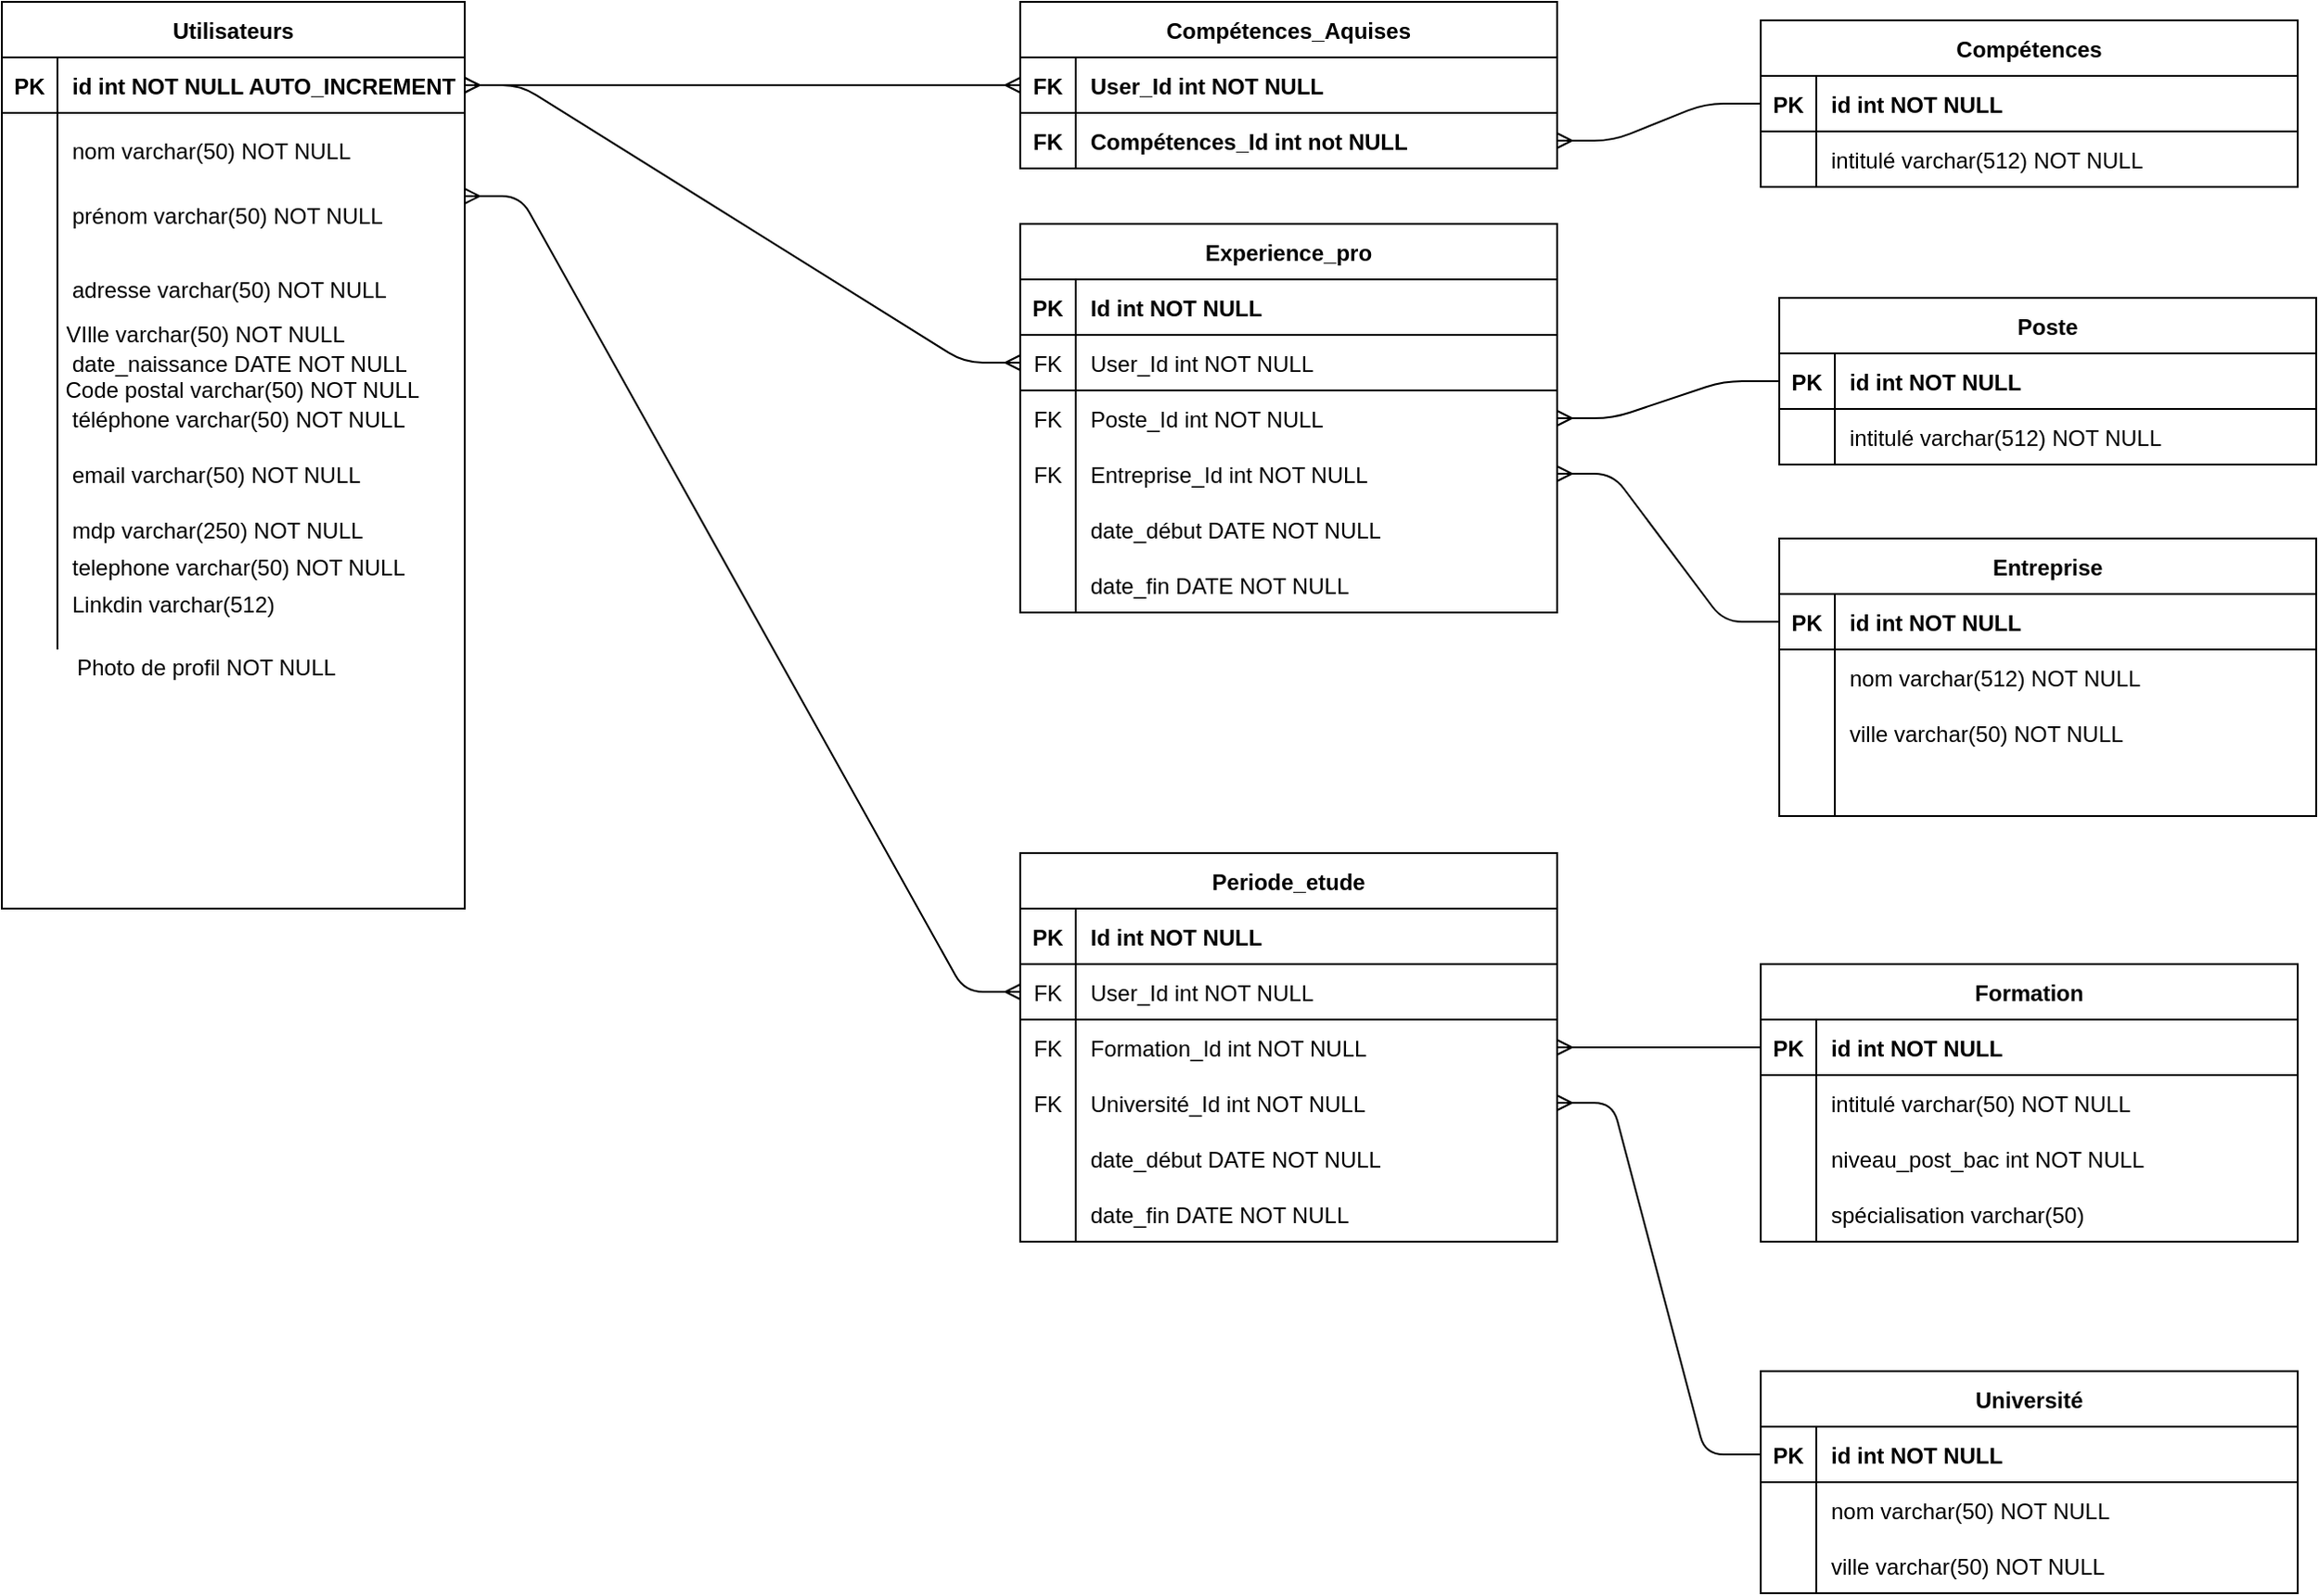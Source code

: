 <mxfile version="13.9.2" type="device" pages="2"><diagram id="R2lEEEUBdFMjLlhIrx00" name="Page-1"><mxGraphModel dx="1600" dy="944" grid="1" gridSize="10" guides="1" tooltips="1" connect="1" arrows="1" fold="1" page="1" pageScale="1" pageWidth="3300" pageHeight="4681" math="0" shadow="0" extFonts="Permanent Marker^https://fonts.googleapis.com/css?family=Permanent+Marker"><root><mxCell id="0"/><mxCell id="1" parent="0"/><mxCell id="P-zuYcGs6VZ-NTrcprCC-174" value="" style="edgeStyle=entityRelationEdgeStyle;fontSize=12;html=1;endArrow=ERmany;startArrow=ERmany;exitX=1;exitY=0.5;exitDx=0;exitDy=0;entryX=0;entryY=0.5;entryDx=0;entryDy=0;" parent="1" source="C-vyLk0tnHw3VtMMgP7b-24" target="P-zuYcGs6VZ-NTrcprCC-159" edge="1"><mxGeometry width="100" height="100" relative="1" as="geometry"><mxPoint x="590" y="320" as="sourcePoint"/><mxPoint x="690" y="220" as="targetPoint"/></mxGeometry></mxCell><mxCell id="P-zuYcGs6VZ-NTrcprCC-177" value="" style="edgeStyle=entityRelationEdgeStyle;fontSize=12;html=1;endArrow=ERmany;startArrow=ERmany;exitX=1;exitY=0.5;exitDx=0;exitDy=0;entryX=0;entryY=0.5;entryDx=0;entryDy=0;" parent="1" target="P-zuYcGs6VZ-NTrcprCC-142" edge="1"><mxGeometry width="100" height="100" relative="1" as="geometry"><mxPoint x="320" y="105" as="sourcePoint"/><mxPoint x="1010" y="95" as="targetPoint"/></mxGeometry></mxCell><mxCell id="P-zuYcGs6VZ-NTrcprCC-187" value="" style="edgeStyle=entityRelationEdgeStyle;fontSize=12;html=1;endArrow=ERmany;startArrow=ERmany;exitX=1;exitY=0.5;exitDx=0;exitDy=0;entryX=0;entryY=0.5;entryDx=0;entryDy=0;" parent="1" source="C-vyLk0tnHw3VtMMgP7b-24" target="P-zuYcGs6VZ-NTrcprCC-181" edge="1"><mxGeometry width="100" height="100" relative="1" as="geometry"><mxPoint x="920" y="330" as="sourcePoint"/><mxPoint x="1110" y="680" as="targetPoint"/></mxGeometry></mxCell><mxCell id="C-vyLk0tnHw3VtMMgP7b-23" value="Utilisateurs" style="shape=table;startSize=30;container=1;collapsible=1;childLayout=tableLayout;fixedRows=1;rowLines=0;fontStyle=1;align=center;resizeLast=1;strokeWidth=1;" parent="1" vertex="1"><mxGeometry x="70" width="250" height="490" as="geometry"/></mxCell><mxCell id="C-vyLk0tnHw3VtMMgP7b-24" value="" style="shape=partialRectangle;collapsible=0;dropTarget=0;pointerEvents=0;fillColor=none;points=[[0,0.5],[1,0.5]];portConstraint=eastwest;top=0;left=0;right=0;bottom=1;" parent="C-vyLk0tnHw3VtMMgP7b-23" vertex="1"><mxGeometry y="30" width="250" height="30" as="geometry"/></mxCell><mxCell id="C-vyLk0tnHw3VtMMgP7b-25" value="PK" style="shape=partialRectangle;overflow=hidden;connectable=0;fillColor=none;top=0;left=0;bottom=0;right=0;fontStyle=1;" parent="C-vyLk0tnHw3VtMMgP7b-24" vertex="1"><mxGeometry width="30" height="30" as="geometry"/></mxCell><mxCell id="C-vyLk0tnHw3VtMMgP7b-26" value="id int NOT NULL AUTO_INCREMENT" style="shape=partialRectangle;overflow=hidden;connectable=0;fillColor=none;top=0;left=0;bottom=0;right=0;align=left;spacingLeft=6;fontStyle=1;" parent="C-vyLk0tnHw3VtMMgP7b-24" vertex="1"><mxGeometry x="30" width="220" height="30" as="geometry"/></mxCell><mxCell id="C-vyLk0tnHw3VtMMgP7b-27" value="" style="shape=partialRectangle;collapsible=0;dropTarget=0;pointerEvents=0;fillColor=none;points=[[0,0.5],[1,0.5]];portConstraint=eastwest;top=0;left=0;right=0;bottom=0;" parent="C-vyLk0tnHw3VtMMgP7b-23" vertex="1"><mxGeometry y="60" width="250" height="40" as="geometry"/></mxCell><mxCell id="C-vyLk0tnHw3VtMMgP7b-28" value="" style="shape=partialRectangle;overflow=hidden;connectable=0;fillColor=none;top=0;left=0;bottom=0;right=0;" parent="C-vyLk0tnHw3VtMMgP7b-27" vertex="1"><mxGeometry width="30" height="40" as="geometry"/></mxCell><mxCell id="C-vyLk0tnHw3VtMMgP7b-29" value="nom varchar(50) NOT NULL" style="shape=partialRectangle;overflow=hidden;connectable=0;fillColor=none;top=0;left=0;bottom=0;right=0;align=left;spacingLeft=6;" parent="C-vyLk0tnHw3VtMMgP7b-27" vertex="1"><mxGeometry x="30" width="220" height="40" as="geometry"/></mxCell><mxCell id="P-zuYcGs6VZ-NTrcprCC-22" value="" style="shape=partialRectangle;collapsible=0;dropTarget=0;pointerEvents=0;fillColor=none;points=[[0,0.5],[1,0.5]];portConstraint=eastwest;top=0;left=0;right=0;bottom=0;" parent="C-vyLk0tnHw3VtMMgP7b-23" vertex="1"><mxGeometry y="100" width="250" height="30" as="geometry"/></mxCell><mxCell id="P-zuYcGs6VZ-NTrcprCC-23" value="" style="shape=partialRectangle;overflow=hidden;connectable=0;fillColor=none;top=0;left=0;bottom=0;right=0;" parent="P-zuYcGs6VZ-NTrcprCC-22" vertex="1"><mxGeometry width="30" height="30" as="geometry"/></mxCell><mxCell id="P-zuYcGs6VZ-NTrcprCC-24" value="prénom varchar(50) NOT NULL" style="shape=partialRectangle;overflow=hidden;connectable=0;fillColor=none;top=0;left=0;bottom=0;right=0;align=left;spacingLeft=6;" parent="P-zuYcGs6VZ-NTrcprCC-22" vertex="1"><mxGeometry x="30" width="220" height="30" as="geometry"/></mxCell><mxCell id="P-zuYcGs6VZ-NTrcprCC-35" value="" style="shape=partialRectangle;collapsible=0;dropTarget=0;pointerEvents=0;fillColor=none;points=[[0,0.5],[1,0.5]];portConstraint=eastwest;top=0;left=0;right=0;bottom=0;" parent="C-vyLk0tnHw3VtMMgP7b-23" vertex="1"><mxGeometry y="130" width="250" height="50" as="geometry"/></mxCell><mxCell id="P-zuYcGs6VZ-NTrcprCC-36" value="" style="shape=partialRectangle;overflow=hidden;connectable=0;fillColor=none;top=0;left=0;bottom=0;right=0;" parent="P-zuYcGs6VZ-NTrcprCC-35" vertex="1"><mxGeometry width="30" height="50" as="geometry"/></mxCell><mxCell id="P-zuYcGs6VZ-NTrcprCC-37" value="adresse varchar(50) NOT NULL" style="shape=partialRectangle;overflow=hidden;connectable=0;fillColor=none;top=0;left=0;bottom=0;right=0;align=left;spacingLeft=6;" parent="P-zuYcGs6VZ-NTrcprCC-35" vertex="1"><mxGeometry x="30" width="220" height="50" as="geometry"/></mxCell><mxCell id="P-zuYcGs6VZ-NTrcprCC-38" value="" style="shape=partialRectangle;collapsible=0;dropTarget=0;pointerEvents=0;fillColor=none;points=[[0,0.5],[1,0.5]];portConstraint=eastwest;top=0;left=0;right=0;bottom=0;" parent="C-vyLk0tnHw3VtMMgP7b-23" vertex="1"><mxGeometry y="180" width="250" height="30" as="geometry"/></mxCell><mxCell id="P-zuYcGs6VZ-NTrcprCC-39" value="" style="shape=partialRectangle;overflow=hidden;connectable=0;fillColor=none;top=0;left=0;bottom=0;right=0;" parent="P-zuYcGs6VZ-NTrcprCC-38" vertex="1"><mxGeometry width="30" height="30" as="geometry"/></mxCell><mxCell id="P-zuYcGs6VZ-NTrcprCC-40" value="date_naissance DATE  NOT NULL" style="shape=partialRectangle;overflow=hidden;connectable=0;fillColor=none;top=0;left=0;bottom=0;right=0;align=left;spacingLeft=6;" parent="P-zuYcGs6VZ-NTrcprCC-38" vertex="1"><mxGeometry x="30" width="220" height="30" as="geometry"/></mxCell><mxCell id="P-zuYcGs6VZ-NTrcprCC-44" value="" style="shape=partialRectangle;collapsible=0;dropTarget=0;pointerEvents=0;fillColor=none;points=[[0,0.5],[1,0.5]];portConstraint=eastwest;top=0;left=0;right=0;bottom=0;" parent="C-vyLk0tnHw3VtMMgP7b-23" vertex="1"><mxGeometry y="210" width="250" height="30" as="geometry"/></mxCell><mxCell id="P-zuYcGs6VZ-NTrcprCC-45" value="" style="shape=partialRectangle;overflow=hidden;connectable=0;fillColor=none;top=0;left=0;bottom=0;right=0;" parent="P-zuYcGs6VZ-NTrcprCC-44" vertex="1"><mxGeometry width="30" height="30" as="geometry"/></mxCell><mxCell id="P-zuYcGs6VZ-NTrcprCC-46" value="téléphone varchar(50) NOT NULL" style="shape=partialRectangle;overflow=hidden;connectable=0;fillColor=none;top=0;left=0;bottom=0;right=0;align=left;spacingLeft=6;" parent="P-zuYcGs6VZ-NTrcprCC-44" vertex="1"><mxGeometry x="30" width="220" height="30" as="geometry"/></mxCell><mxCell id="P-zuYcGs6VZ-NTrcprCC-41" value="" style="shape=partialRectangle;collapsible=0;dropTarget=0;pointerEvents=0;fillColor=none;points=[[0,0.5],[1,0.5]];portConstraint=eastwest;top=0;left=0;right=0;bottom=0;" parent="C-vyLk0tnHw3VtMMgP7b-23" vertex="1"><mxGeometry y="240" width="250" height="30" as="geometry"/></mxCell><mxCell id="P-zuYcGs6VZ-NTrcprCC-42" value="" style="shape=partialRectangle;overflow=hidden;connectable=0;fillColor=none;top=0;left=0;bottom=0;right=0;" parent="P-zuYcGs6VZ-NTrcprCC-41" vertex="1"><mxGeometry width="30" height="30" as="geometry"/></mxCell><mxCell id="P-zuYcGs6VZ-NTrcprCC-43" value="email varchar(50) NOT NULL" style="shape=partialRectangle;overflow=hidden;connectable=0;fillColor=none;top=0;left=0;bottom=0;right=0;align=left;spacingLeft=6;" parent="P-zuYcGs6VZ-NTrcprCC-41" vertex="1"><mxGeometry x="30" width="220" height="30" as="geometry"/></mxCell><mxCell id="Q64wtF49Gq0TR_W0NJkc-1" value="" style="shape=partialRectangle;collapsible=0;dropTarget=0;pointerEvents=0;fillColor=none;points=[[0,0.5],[1,0.5]];portConstraint=eastwest;top=0;left=0;right=0;bottom=0;" parent="C-vyLk0tnHw3VtMMgP7b-23" vertex="1"><mxGeometry y="270" width="250" height="30" as="geometry"/></mxCell><mxCell id="Q64wtF49Gq0TR_W0NJkc-2" value="" style="shape=partialRectangle;overflow=hidden;connectable=0;fillColor=none;top=0;left=0;bottom=0;right=0;" parent="Q64wtF49Gq0TR_W0NJkc-1" vertex="1"><mxGeometry width="30" height="30" as="geometry"/></mxCell><mxCell id="Q64wtF49Gq0TR_W0NJkc-3" value="mdp varchar(250) NOT NULL" style="shape=partialRectangle;overflow=hidden;connectable=0;fillColor=none;top=0;left=0;bottom=0;right=0;align=left;spacingLeft=6;" parent="Q64wtF49Gq0TR_W0NJkc-1" vertex="1"><mxGeometry x="30" width="220" height="30" as="geometry"/></mxCell><mxCell id="P-zuYcGs6VZ-NTrcprCC-69" value="" style="shape=partialRectangle;collapsible=0;dropTarget=0;pointerEvents=0;fillColor=none;points=[[0,0.5],[1,0.5]];portConstraint=eastwest;top=0;left=0;right=0;bottom=0;" parent="C-vyLk0tnHw3VtMMgP7b-23" vertex="1"><mxGeometry y="300" width="250" height="50" as="geometry"/></mxCell><mxCell id="P-zuYcGs6VZ-NTrcprCC-70" value="" style="shape=partialRectangle;overflow=hidden;connectable=0;fillColor=none;top=0;left=0;bottom=0;right=0;" parent="P-zuYcGs6VZ-NTrcprCC-69" vertex="1"><mxGeometry width="30" height="50" as="geometry"/></mxCell><mxCell id="P-zuYcGs6VZ-NTrcprCC-71" value="Linkdin varchar(512) " style="shape=partialRectangle;overflow=hidden;connectable=0;fillColor=none;top=0;left=0;bottom=0;right=0;align=left;spacingLeft=6;" parent="P-zuYcGs6VZ-NTrcprCC-69" vertex="1"><mxGeometry x="30" width="220" height="50" as="geometry"/></mxCell><mxCell id="P-zuYcGs6VZ-NTrcprCC-109" value="Université" style="shape=table;startSize=30;container=1;collapsible=1;childLayout=tableLayout;fixedRows=1;rowLines=0;fontStyle=1;align=center;resizeLast=1;strokeWidth=1;" parent="1" vertex="1"><mxGeometry x="1020" y="740" width="290" height="120" as="geometry"/></mxCell><mxCell id="P-zuYcGs6VZ-NTrcprCC-110" value="" style="shape=partialRectangle;collapsible=0;dropTarget=0;pointerEvents=0;fillColor=none;top=0;left=0;bottom=1;right=0;points=[[0,0.5],[1,0.5]];portConstraint=eastwest;" parent="P-zuYcGs6VZ-NTrcprCC-109" vertex="1"><mxGeometry y="30" width="290" height="30" as="geometry"/></mxCell><mxCell id="P-zuYcGs6VZ-NTrcprCC-111" value="PK" style="shape=partialRectangle;connectable=0;fillColor=none;top=0;left=0;bottom=0;right=0;fontStyle=1;overflow=hidden;" parent="P-zuYcGs6VZ-NTrcprCC-110" vertex="1"><mxGeometry width="30" height="30" as="geometry"/></mxCell><mxCell id="P-zuYcGs6VZ-NTrcprCC-112" value="id int NOT NULL " style="shape=partialRectangle;connectable=0;fillColor=none;top=0;left=0;bottom=0;right=0;align=left;spacingLeft=6;fontStyle=1;overflow=hidden;" parent="P-zuYcGs6VZ-NTrcprCC-110" vertex="1"><mxGeometry x="30" width="260" height="30" as="geometry"/></mxCell><mxCell id="P-zuYcGs6VZ-NTrcprCC-113" value="" style="shape=partialRectangle;collapsible=0;dropTarget=0;pointerEvents=0;fillColor=none;top=0;left=0;bottom=0;right=0;points=[[0,0.5],[1,0.5]];portConstraint=eastwest;" parent="P-zuYcGs6VZ-NTrcprCC-109" vertex="1"><mxGeometry y="60" width="290" height="30" as="geometry"/></mxCell><mxCell id="P-zuYcGs6VZ-NTrcprCC-114" value="" style="shape=partialRectangle;connectable=0;fillColor=none;top=0;left=0;bottom=0;right=0;editable=1;overflow=hidden;" parent="P-zuYcGs6VZ-NTrcprCC-113" vertex="1"><mxGeometry width="30" height="30" as="geometry"/></mxCell><mxCell id="P-zuYcGs6VZ-NTrcprCC-115" value="nom varchar(50) NOT NULL" style="shape=partialRectangle;connectable=0;fillColor=none;top=0;left=0;bottom=0;right=0;align=left;spacingLeft=6;overflow=hidden;" parent="P-zuYcGs6VZ-NTrcprCC-113" vertex="1"><mxGeometry x="30" width="260" height="30" as="geometry"/></mxCell><mxCell id="P-zuYcGs6VZ-NTrcprCC-116" value="" style="shape=partialRectangle;collapsible=0;dropTarget=0;pointerEvents=0;fillColor=none;top=0;left=0;bottom=0;right=0;points=[[0,0.5],[1,0.5]];portConstraint=eastwest;" parent="P-zuYcGs6VZ-NTrcprCC-109" vertex="1"><mxGeometry y="90" width="290" height="30" as="geometry"/></mxCell><mxCell id="P-zuYcGs6VZ-NTrcprCC-117" value="" style="shape=partialRectangle;connectable=0;fillColor=none;top=0;left=0;bottom=0;right=0;editable=1;overflow=hidden;" parent="P-zuYcGs6VZ-NTrcprCC-116" vertex="1"><mxGeometry width="30" height="30" as="geometry"/></mxCell><mxCell id="P-zuYcGs6VZ-NTrcprCC-118" value="ville varchar(50) NOT NULL" style="shape=partialRectangle;connectable=0;fillColor=none;top=0;left=0;bottom=0;right=0;align=left;spacingLeft=6;overflow=hidden;" parent="P-zuYcGs6VZ-NTrcprCC-116" vertex="1"><mxGeometry x="30" width="260" height="30" as="geometry"/></mxCell><mxCell id="P-zuYcGs6VZ-NTrcprCC-85" value="Formation" style="shape=table;startSize=30;container=1;collapsible=1;childLayout=tableLayout;fixedRows=1;rowLines=0;fontStyle=1;align=center;resizeLast=1;strokeWidth=1;" parent="1" vertex="1"><mxGeometry x="1020" y="520" width="290" height="150" as="geometry"/></mxCell><mxCell id="P-zuYcGs6VZ-NTrcprCC-86" value="" style="shape=partialRectangle;collapsible=0;dropTarget=0;pointerEvents=0;fillColor=none;top=0;left=0;bottom=1;right=0;points=[[0,0.5],[1,0.5]];portConstraint=eastwest;" parent="P-zuYcGs6VZ-NTrcprCC-85" vertex="1"><mxGeometry y="30" width="290" height="30" as="geometry"/></mxCell><mxCell id="P-zuYcGs6VZ-NTrcprCC-87" value="PK" style="shape=partialRectangle;connectable=0;fillColor=none;top=0;left=0;bottom=0;right=0;fontStyle=1;overflow=hidden;" parent="P-zuYcGs6VZ-NTrcprCC-86" vertex="1"><mxGeometry width="30" height="30" as="geometry"/></mxCell><mxCell id="P-zuYcGs6VZ-NTrcprCC-88" value="id int NOT NULL " style="shape=partialRectangle;connectable=0;fillColor=none;top=0;left=0;bottom=0;right=0;align=left;spacingLeft=6;fontStyle=1;overflow=hidden;" parent="P-zuYcGs6VZ-NTrcprCC-86" vertex="1"><mxGeometry x="30" width="260" height="30" as="geometry"/></mxCell><mxCell id="P-zuYcGs6VZ-NTrcprCC-89" value="" style="shape=partialRectangle;collapsible=0;dropTarget=0;pointerEvents=0;fillColor=none;top=0;left=0;bottom=0;right=0;points=[[0,0.5],[1,0.5]];portConstraint=eastwest;" parent="P-zuYcGs6VZ-NTrcprCC-85" vertex="1"><mxGeometry y="60" width="290" height="30" as="geometry"/></mxCell><mxCell id="P-zuYcGs6VZ-NTrcprCC-90" value="" style="shape=partialRectangle;connectable=0;fillColor=none;top=0;left=0;bottom=0;right=0;editable=1;overflow=hidden;" parent="P-zuYcGs6VZ-NTrcprCC-89" vertex="1"><mxGeometry width="30" height="30" as="geometry"/></mxCell><mxCell id="P-zuYcGs6VZ-NTrcprCC-91" value="intitulé varchar(50) NOT NULL" style="shape=partialRectangle;connectable=0;fillColor=none;top=0;left=0;bottom=0;right=0;align=left;spacingLeft=6;overflow=hidden;" parent="P-zuYcGs6VZ-NTrcprCC-89" vertex="1"><mxGeometry x="30" width="260" height="30" as="geometry"/></mxCell><mxCell id="P-zuYcGs6VZ-NTrcprCC-106" value="" style="shape=partialRectangle;collapsible=0;dropTarget=0;pointerEvents=0;fillColor=none;top=0;left=0;bottom=0;right=0;points=[[0,0.5],[1,0.5]];portConstraint=eastwest;" parent="P-zuYcGs6VZ-NTrcprCC-85" vertex="1"><mxGeometry y="90" width="290" height="30" as="geometry"/></mxCell><mxCell id="P-zuYcGs6VZ-NTrcprCC-107" value="" style="shape=partialRectangle;connectable=0;fillColor=none;top=0;left=0;bottom=0;right=0;editable=1;overflow=hidden;" parent="P-zuYcGs6VZ-NTrcprCC-106" vertex="1"><mxGeometry width="30" height="30" as="geometry"/></mxCell><mxCell id="P-zuYcGs6VZ-NTrcprCC-108" value="niveau_post_bac int NOT NULL" style="shape=partialRectangle;connectable=0;fillColor=none;top=0;left=0;bottom=0;right=0;align=left;spacingLeft=6;overflow=hidden;" parent="P-zuYcGs6VZ-NTrcprCC-106" vertex="1"><mxGeometry x="30" width="260" height="30" as="geometry"/></mxCell><mxCell id="P-zuYcGs6VZ-NTrcprCC-119" value="" style="shape=partialRectangle;collapsible=0;dropTarget=0;pointerEvents=0;fillColor=none;top=0;left=0;bottom=0;right=0;points=[[0,0.5],[1,0.5]];portConstraint=eastwest;" parent="P-zuYcGs6VZ-NTrcprCC-85" vertex="1"><mxGeometry y="120" width="290" height="30" as="geometry"/></mxCell><mxCell id="P-zuYcGs6VZ-NTrcprCC-120" value="" style="shape=partialRectangle;connectable=0;fillColor=none;top=0;left=0;bottom=0;right=0;editable=1;overflow=hidden;" parent="P-zuYcGs6VZ-NTrcprCC-119" vertex="1"><mxGeometry width="30" height="30" as="geometry"/></mxCell><mxCell id="P-zuYcGs6VZ-NTrcprCC-121" value="spécialisation varchar(50) " style="shape=partialRectangle;connectable=0;fillColor=none;top=0;left=0;bottom=0;right=0;align=left;spacingLeft=6;overflow=hidden;" parent="P-zuYcGs6VZ-NTrcprCC-119" vertex="1"><mxGeometry x="30" width="260" height="30" as="geometry"/></mxCell><mxCell id="P-zuYcGs6VZ-NTrcprCC-125" value="Entreprise" style="shape=table;startSize=30;container=1;collapsible=1;childLayout=tableLayout;fixedRows=1;rowLines=0;fontStyle=1;align=center;resizeLast=1;strokeWidth=1;" parent="1" vertex="1"><mxGeometry x="1030" y="290" width="290" height="150" as="geometry"/></mxCell><mxCell id="P-zuYcGs6VZ-NTrcprCC-126" value="" style="shape=partialRectangle;collapsible=0;dropTarget=0;pointerEvents=0;fillColor=none;top=0;left=0;bottom=1;right=0;points=[[0,0.5],[1,0.5]];portConstraint=eastwest;" parent="P-zuYcGs6VZ-NTrcprCC-125" vertex="1"><mxGeometry y="30" width="290" height="30" as="geometry"/></mxCell><mxCell id="P-zuYcGs6VZ-NTrcprCC-127" value="PK" style="shape=partialRectangle;connectable=0;fillColor=none;top=0;left=0;bottom=0;right=0;fontStyle=1;overflow=hidden;" parent="P-zuYcGs6VZ-NTrcprCC-126" vertex="1"><mxGeometry width="30" height="30" as="geometry"/></mxCell><mxCell id="P-zuYcGs6VZ-NTrcprCC-128" value="id int NOT NULL " style="shape=partialRectangle;connectable=0;fillColor=none;top=0;left=0;bottom=0;right=0;align=left;spacingLeft=6;fontStyle=1;overflow=hidden;" parent="P-zuYcGs6VZ-NTrcprCC-126" vertex="1"><mxGeometry x="30" width="260" height="30" as="geometry"/></mxCell><mxCell id="P-zuYcGs6VZ-NTrcprCC-129" value="" style="shape=partialRectangle;collapsible=0;dropTarget=0;pointerEvents=0;fillColor=none;top=0;left=0;bottom=0;right=0;points=[[0,0.5],[1,0.5]];portConstraint=eastwest;" parent="P-zuYcGs6VZ-NTrcprCC-125" vertex="1"><mxGeometry y="60" width="290" height="30" as="geometry"/></mxCell><mxCell id="P-zuYcGs6VZ-NTrcprCC-130" value="" style="shape=partialRectangle;connectable=0;fillColor=none;top=0;left=0;bottom=0;right=0;editable=1;overflow=hidden;" parent="P-zuYcGs6VZ-NTrcprCC-129" vertex="1"><mxGeometry width="30" height="30" as="geometry"/></mxCell><mxCell id="P-zuYcGs6VZ-NTrcprCC-131" value="nom varchar(512) NOT NULL" style="shape=partialRectangle;connectable=0;fillColor=none;top=0;left=0;bottom=0;right=0;align=left;spacingLeft=6;overflow=hidden;" parent="P-zuYcGs6VZ-NTrcprCC-129" vertex="1"><mxGeometry x="30" width="260" height="30" as="geometry"/></mxCell><mxCell id="P-zuYcGs6VZ-NTrcprCC-132" value="" style="shape=partialRectangle;collapsible=0;dropTarget=0;pointerEvents=0;fillColor=none;top=0;left=0;bottom=0;right=0;points=[[0,0.5],[1,0.5]];portConstraint=eastwest;" parent="P-zuYcGs6VZ-NTrcprCC-125" vertex="1"><mxGeometry y="90" width="290" height="30" as="geometry"/></mxCell><mxCell id="P-zuYcGs6VZ-NTrcprCC-133" value="" style="shape=partialRectangle;connectable=0;fillColor=none;top=0;left=0;bottom=0;right=0;editable=1;overflow=hidden;" parent="P-zuYcGs6VZ-NTrcprCC-132" vertex="1"><mxGeometry width="30" height="30" as="geometry"/></mxCell><mxCell id="P-zuYcGs6VZ-NTrcprCC-134" value="ville varchar(50) NOT NULL" style="shape=partialRectangle;connectable=0;fillColor=none;top=0;left=0;bottom=0;right=0;align=left;spacingLeft=6;overflow=hidden;" parent="P-zuYcGs6VZ-NTrcprCC-132" vertex="1"><mxGeometry x="30" width="260" height="30" as="geometry"/></mxCell><mxCell id="P-zuYcGs6VZ-NTrcprCC-135" value="" style="shape=partialRectangle;collapsible=0;dropTarget=0;pointerEvents=0;fillColor=none;top=0;left=0;bottom=0;right=0;points=[[0,0.5],[1,0.5]];portConstraint=eastwest;" parent="P-zuYcGs6VZ-NTrcprCC-125" vertex="1"><mxGeometry y="120" width="290" height="30" as="geometry"/></mxCell><mxCell id="P-zuYcGs6VZ-NTrcprCC-136" value="" style="shape=partialRectangle;connectable=0;fillColor=none;top=0;left=0;bottom=0;right=0;editable=1;overflow=hidden;" parent="P-zuYcGs6VZ-NTrcprCC-135" vertex="1"><mxGeometry width="30" height="30" as="geometry"/></mxCell><mxCell id="P-zuYcGs6VZ-NTrcprCC-137" value="" style="shape=partialRectangle;connectable=0;fillColor=none;top=0;left=0;bottom=0;right=0;align=left;spacingLeft=6;overflow=hidden;" parent="P-zuYcGs6VZ-NTrcprCC-135" vertex="1"><mxGeometry x="30" width="260" height="30" as="geometry"/></mxCell><mxCell id="P-zuYcGs6VZ-NTrcprCC-98" value="Poste" style="shape=table;startSize=30;container=1;collapsible=1;childLayout=tableLayout;fixedRows=1;rowLines=0;fontStyle=1;align=center;resizeLast=1;strokeWidth=1;" parent="1" vertex="1"><mxGeometry x="1030" y="160" width="290" height="90" as="geometry"/></mxCell><mxCell id="P-zuYcGs6VZ-NTrcprCC-99" value="" style="shape=partialRectangle;collapsible=0;dropTarget=0;pointerEvents=0;fillColor=none;top=0;left=0;bottom=1;right=0;points=[[0,0.5],[1,0.5]];portConstraint=eastwest;" parent="P-zuYcGs6VZ-NTrcprCC-98" vertex="1"><mxGeometry y="30" width="290" height="30" as="geometry"/></mxCell><mxCell id="P-zuYcGs6VZ-NTrcprCC-100" value="PK" style="shape=partialRectangle;connectable=0;fillColor=none;top=0;left=0;bottom=0;right=0;fontStyle=1;overflow=hidden;" parent="P-zuYcGs6VZ-NTrcprCC-99" vertex="1"><mxGeometry width="30" height="30" as="geometry"/></mxCell><mxCell id="P-zuYcGs6VZ-NTrcprCC-101" value="id int NOT NULL " style="shape=partialRectangle;connectable=0;fillColor=none;top=0;left=0;bottom=0;right=0;align=left;spacingLeft=6;fontStyle=1;overflow=hidden;" parent="P-zuYcGs6VZ-NTrcprCC-99" vertex="1"><mxGeometry x="30" width="260" height="30" as="geometry"/></mxCell><mxCell id="P-zuYcGs6VZ-NTrcprCC-102" value="" style="shape=partialRectangle;collapsible=0;dropTarget=0;pointerEvents=0;fillColor=none;top=0;left=0;bottom=0;right=0;points=[[0,0.5],[1,0.5]];portConstraint=eastwest;" parent="P-zuYcGs6VZ-NTrcprCC-98" vertex="1"><mxGeometry y="60" width="290" height="30" as="geometry"/></mxCell><mxCell id="P-zuYcGs6VZ-NTrcprCC-103" value="" style="shape=partialRectangle;connectable=0;fillColor=none;top=0;left=0;bottom=0;right=0;editable=1;overflow=hidden;" parent="P-zuYcGs6VZ-NTrcprCC-102" vertex="1"><mxGeometry width="30" height="30" as="geometry"/></mxCell><mxCell id="P-zuYcGs6VZ-NTrcprCC-104" value="intitulé varchar(512) NOT NULL" style="shape=partialRectangle;connectable=0;fillColor=none;top=0;left=0;bottom=0;right=0;align=left;spacingLeft=6;overflow=hidden;" parent="P-zuYcGs6VZ-NTrcprCC-102" vertex="1"><mxGeometry x="30" width="260" height="30" as="geometry"/></mxCell><mxCell id="P-zuYcGs6VZ-NTrcprCC-180" value="Compétences_Aquises" style="shape=table;startSize=30;container=1;collapsible=1;childLayout=tableLayout;fixedRows=1;rowLines=0;fontStyle=1;align=center;resizeLast=1;strokeWidth=1;" parent="1" vertex="1"><mxGeometry x="620" width="290" height="90" as="geometry"/></mxCell><mxCell id="P-zuYcGs6VZ-NTrcprCC-181" value="" style="shape=partialRectangle;collapsible=0;dropTarget=0;pointerEvents=0;fillColor=none;top=0;left=0;bottom=1;right=0;points=[[0,0.5],[1,0.5]];portConstraint=eastwest;" parent="P-zuYcGs6VZ-NTrcprCC-180" vertex="1"><mxGeometry y="30" width="290" height="30" as="geometry"/></mxCell><mxCell id="P-zuYcGs6VZ-NTrcprCC-182" value="FK" style="shape=partialRectangle;connectable=0;fillColor=none;top=0;left=0;bottom=0;right=0;fontStyle=1;overflow=hidden;" parent="P-zuYcGs6VZ-NTrcprCC-181" vertex="1"><mxGeometry width="30" height="30" as="geometry"/></mxCell><mxCell id="P-zuYcGs6VZ-NTrcprCC-183" value="User_Id int NOT NULL" style="shape=partialRectangle;connectable=0;fillColor=none;top=0;left=0;bottom=0;right=0;align=left;spacingLeft=6;fontStyle=1;overflow=hidden;" parent="P-zuYcGs6VZ-NTrcprCC-181" vertex="1"><mxGeometry x="30" width="260" height="30" as="geometry"/></mxCell><mxCell id="P-zuYcGs6VZ-NTrcprCC-184" value="" style="shape=partialRectangle;collapsible=0;dropTarget=0;pointerEvents=0;fillColor=none;top=0;left=0;bottom=0;right=0;points=[[0,0.5],[1,0.5]];portConstraint=eastwest;" parent="P-zuYcGs6VZ-NTrcprCC-180" vertex="1"><mxGeometry y="60" width="290" height="30" as="geometry"/></mxCell><mxCell id="P-zuYcGs6VZ-NTrcprCC-185" value="FK" style="shape=partialRectangle;connectable=0;fillColor=none;top=0;left=0;bottom=0;right=0;editable=1;overflow=hidden;fontStyle=1" parent="P-zuYcGs6VZ-NTrcprCC-184" vertex="1"><mxGeometry width="30" height="30" as="geometry"/></mxCell><mxCell id="P-zuYcGs6VZ-NTrcprCC-186" value="Compétences_Id int not NULL" style="shape=partialRectangle;connectable=0;fillColor=none;top=0;left=0;bottom=0;right=0;align=left;spacingLeft=6;overflow=hidden;fontStyle=1" parent="P-zuYcGs6VZ-NTrcprCC-184" vertex="1"><mxGeometry x="30" width="260" height="30" as="geometry"/></mxCell><mxCell id="P-zuYcGs6VZ-NTrcprCC-141" value="Periode_etude" style="shape=table;startSize=30;container=1;collapsible=1;childLayout=tableLayout;fixedRows=1;rowLines=0;fontStyle=1;align=center;resizeLast=1;strokeWidth=1;" parent="1" vertex="1"><mxGeometry x="620" y="460" width="290" height="210" as="geometry"/></mxCell><mxCell id="Q64wtF49Gq0TR_W0NJkc-7" value="" style="shape=partialRectangle;collapsible=0;dropTarget=0;pointerEvents=0;fillColor=none;top=0;left=0;bottom=1;right=0;points=[[0,0.5],[1,0.5]];portConstraint=eastwest;" parent="P-zuYcGs6VZ-NTrcprCC-141" vertex="1"><mxGeometry y="30" width="290" height="30" as="geometry"/></mxCell><mxCell id="Q64wtF49Gq0TR_W0NJkc-8" value="PK" style="shape=partialRectangle;connectable=0;fillColor=none;top=0;left=0;bottom=0;right=0;fontStyle=1;overflow=hidden;" parent="Q64wtF49Gq0TR_W0NJkc-7" vertex="1"><mxGeometry width="30" height="30" as="geometry"/></mxCell><mxCell id="Q64wtF49Gq0TR_W0NJkc-9" value="Id int NOT NULL" style="shape=partialRectangle;connectable=0;fillColor=none;top=0;left=0;bottom=0;right=0;align=left;spacingLeft=6;fontStyle=1;overflow=hidden;" parent="Q64wtF49Gq0TR_W0NJkc-7" vertex="1"><mxGeometry x="30" width="260" height="30" as="geometry"/></mxCell><mxCell id="P-zuYcGs6VZ-NTrcprCC-142" value="" style="shape=partialRectangle;collapsible=0;dropTarget=0;pointerEvents=0;fillColor=none;top=0;left=0;bottom=1;right=0;points=[[0,0.5],[1,0.5]];portConstraint=eastwest;" parent="P-zuYcGs6VZ-NTrcprCC-141" vertex="1"><mxGeometry y="60" width="290" height="30" as="geometry"/></mxCell><mxCell id="P-zuYcGs6VZ-NTrcprCC-143" value="FK" style="shape=partialRectangle;connectable=0;fillColor=none;top=0;left=0;bottom=0;right=0;fontStyle=0;overflow=hidden;" parent="P-zuYcGs6VZ-NTrcprCC-142" vertex="1"><mxGeometry width="30" height="30" as="geometry"/></mxCell><mxCell id="P-zuYcGs6VZ-NTrcprCC-144" value="User_Id int NOT NULL" style="shape=partialRectangle;connectable=0;fillColor=none;top=0;left=0;bottom=0;right=0;align=left;spacingLeft=6;fontStyle=0;overflow=hidden;" parent="P-zuYcGs6VZ-NTrcprCC-142" vertex="1"><mxGeometry x="30" width="260" height="30" as="geometry"/></mxCell><mxCell id="P-zuYcGs6VZ-NTrcprCC-145" value="" style="shape=partialRectangle;collapsible=0;dropTarget=0;pointerEvents=0;fillColor=none;top=0;left=0;bottom=0;right=0;points=[[0,0.5],[1,0.5]];portConstraint=eastwest;" parent="P-zuYcGs6VZ-NTrcprCC-141" vertex="1"><mxGeometry y="90" width="290" height="30" as="geometry"/></mxCell><mxCell id="P-zuYcGs6VZ-NTrcprCC-146" value="FK" style="shape=partialRectangle;connectable=0;fillColor=none;top=0;left=0;bottom=0;right=0;editable=1;overflow=hidden;fontStyle=0" parent="P-zuYcGs6VZ-NTrcprCC-145" vertex="1"><mxGeometry width="30" height="30" as="geometry"/></mxCell><mxCell id="P-zuYcGs6VZ-NTrcprCC-147" value="Formation_Id int NOT NULL" style="shape=partialRectangle;connectable=0;fillColor=none;top=0;left=0;bottom=0;right=0;align=left;spacingLeft=6;overflow=hidden;fontStyle=0" parent="P-zuYcGs6VZ-NTrcprCC-145" vertex="1"><mxGeometry x="30" width="260" height="30" as="geometry"/></mxCell><mxCell id="P-zuYcGs6VZ-NTrcprCC-148" value="" style="shape=partialRectangle;collapsible=0;dropTarget=0;pointerEvents=0;fillColor=none;top=0;left=0;bottom=0;right=0;points=[[0,0.5],[1,0.5]];portConstraint=eastwest;" parent="P-zuYcGs6VZ-NTrcprCC-141" vertex="1"><mxGeometry y="120" width="290" height="30" as="geometry"/></mxCell><mxCell id="P-zuYcGs6VZ-NTrcprCC-149" value="FK" style="shape=partialRectangle;connectable=0;fillColor=none;top=0;left=0;bottom=0;right=0;editable=1;overflow=hidden;fontStyle=0" parent="P-zuYcGs6VZ-NTrcprCC-148" vertex="1"><mxGeometry width="30" height="30" as="geometry"/></mxCell><mxCell id="P-zuYcGs6VZ-NTrcprCC-150" value="Université_Id int NOT NULL" style="shape=partialRectangle;connectable=0;fillColor=none;top=0;left=0;bottom=0;right=0;align=left;spacingLeft=6;overflow=hidden;fontStyle=0" parent="P-zuYcGs6VZ-NTrcprCC-148" vertex="1"><mxGeometry x="30" width="260" height="30" as="geometry"/></mxCell><mxCell id="P-zuYcGs6VZ-NTrcprCC-151" value="" style="shape=partialRectangle;collapsible=0;dropTarget=0;pointerEvents=0;fillColor=none;top=0;left=0;bottom=0;right=0;points=[[0,0.5],[1,0.5]];portConstraint=eastwest;" parent="P-zuYcGs6VZ-NTrcprCC-141" vertex="1"><mxGeometry y="150" width="290" height="30" as="geometry"/></mxCell><mxCell id="P-zuYcGs6VZ-NTrcprCC-152" value="" style="shape=partialRectangle;connectable=0;fillColor=none;top=0;left=0;bottom=0;right=0;editable=1;overflow=hidden;" parent="P-zuYcGs6VZ-NTrcprCC-151" vertex="1"><mxGeometry width="30" height="30" as="geometry"/></mxCell><mxCell id="P-zuYcGs6VZ-NTrcprCC-153" value="date_début DATE NOT NULL " style="shape=partialRectangle;connectable=0;fillColor=none;top=0;left=0;bottom=0;right=0;align=left;spacingLeft=6;overflow=hidden;" parent="P-zuYcGs6VZ-NTrcprCC-151" vertex="1"><mxGeometry x="30" width="260" height="30" as="geometry"/></mxCell><mxCell id="P-zuYcGs6VZ-NTrcprCC-154" value="" style="shape=partialRectangle;collapsible=0;dropTarget=0;pointerEvents=0;fillColor=none;top=0;left=0;bottom=0;right=0;points=[[0,0.5],[1,0.5]];portConstraint=eastwest;" parent="P-zuYcGs6VZ-NTrcprCC-141" vertex="1"><mxGeometry y="180" width="290" height="30" as="geometry"/></mxCell><mxCell id="P-zuYcGs6VZ-NTrcprCC-155" value="" style="shape=partialRectangle;connectable=0;fillColor=none;top=0;left=0;bottom=0;right=0;editable=1;overflow=hidden;" parent="P-zuYcGs6VZ-NTrcprCC-154" vertex="1"><mxGeometry width="30" height="30" as="geometry"/></mxCell><mxCell id="P-zuYcGs6VZ-NTrcprCC-156" value="date_fin DATE NOT NULL " style="shape=partialRectangle;connectable=0;fillColor=none;top=0;left=0;bottom=0;right=0;align=left;spacingLeft=6;overflow=hidden;" parent="P-zuYcGs6VZ-NTrcprCC-154" vertex="1"><mxGeometry x="30" width="260" height="30" as="geometry"/></mxCell><mxCell id="P-zuYcGs6VZ-NTrcprCC-158" value="Experience_pro" style="shape=table;startSize=30;container=1;collapsible=1;childLayout=tableLayout;fixedRows=1;rowLines=0;fontStyle=1;align=center;resizeLast=1;strokeWidth=1;" parent="1" vertex="1"><mxGeometry x="620" y="120" width="290" height="210" as="geometry"/></mxCell><mxCell id="Q64wtF49Gq0TR_W0NJkc-4" value="" style="shape=partialRectangle;collapsible=0;dropTarget=0;pointerEvents=0;fillColor=none;top=0;left=0;bottom=1;right=0;points=[[0,0.5],[1,0.5]];portConstraint=eastwest;" parent="P-zuYcGs6VZ-NTrcprCC-158" vertex="1"><mxGeometry y="30" width="290" height="30" as="geometry"/></mxCell><mxCell id="Q64wtF49Gq0TR_W0NJkc-5" value="PK" style="shape=partialRectangle;connectable=0;fillColor=none;top=0;left=0;bottom=0;right=0;fontStyle=1;overflow=hidden;" parent="Q64wtF49Gq0TR_W0NJkc-4" vertex="1"><mxGeometry width="30" height="30" as="geometry"/></mxCell><mxCell id="Q64wtF49Gq0TR_W0NJkc-6" value="Id int NOT NULL" style="shape=partialRectangle;connectable=0;fillColor=none;top=0;left=0;bottom=0;right=0;align=left;spacingLeft=6;fontStyle=1;overflow=hidden;" parent="Q64wtF49Gq0TR_W0NJkc-4" vertex="1"><mxGeometry x="30" width="260" height="30" as="geometry"/></mxCell><mxCell id="P-zuYcGs6VZ-NTrcprCC-159" value="" style="shape=partialRectangle;collapsible=0;dropTarget=0;pointerEvents=0;fillColor=none;top=0;left=0;bottom=1;right=0;points=[[0,0.5],[1,0.5]];portConstraint=eastwest;" parent="P-zuYcGs6VZ-NTrcprCC-158" vertex="1"><mxGeometry y="60" width="290" height="30" as="geometry"/></mxCell><mxCell id="P-zuYcGs6VZ-NTrcprCC-160" value="FK" style="shape=partialRectangle;connectable=0;fillColor=none;top=0;left=0;bottom=0;right=0;fontStyle=0;overflow=hidden;" parent="P-zuYcGs6VZ-NTrcprCC-159" vertex="1"><mxGeometry width="30" height="30" as="geometry"/></mxCell><mxCell id="P-zuYcGs6VZ-NTrcprCC-161" value="User_Id int NOT NULL" style="shape=partialRectangle;connectable=0;fillColor=none;top=0;left=0;bottom=0;right=0;align=left;spacingLeft=6;fontStyle=0;overflow=hidden;" parent="P-zuYcGs6VZ-NTrcprCC-159" vertex="1"><mxGeometry x="30" width="260" height="30" as="geometry"/></mxCell><mxCell id="P-zuYcGs6VZ-NTrcprCC-162" value="" style="shape=partialRectangle;collapsible=0;dropTarget=0;pointerEvents=0;fillColor=none;top=0;left=0;bottom=0;right=0;points=[[0,0.5],[1,0.5]];portConstraint=eastwest;" parent="P-zuYcGs6VZ-NTrcprCC-158" vertex="1"><mxGeometry y="90" width="290" height="30" as="geometry"/></mxCell><mxCell id="P-zuYcGs6VZ-NTrcprCC-163" value="FK" style="shape=partialRectangle;connectable=0;fillColor=none;top=0;left=0;bottom=0;right=0;editable=1;overflow=hidden;fontStyle=0" parent="P-zuYcGs6VZ-NTrcprCC-162" vertex="1"><mxGeometry width="30" height="30" as="geometry"/></mxCell><mxCell id="P-zuYcGs6VZ-NTrcprCC-164" value="Poste_Id int NOT NULL" style="shape=partialRectangle;connectable=0;fillColor=none;top=0;left=0;bottom=0;right=0;align=left;spacingLeft=6;overflow=hidden;fontStyle=0" parent="P-zuYcGs6VZ-NTrcprCC-162" vertex="1"><mxGeometry x="30" width="260" height="30" as="geometry"/></mxCell><mxCell id="P-zuYcGs6VZ-NTrcprCC-165" value="" style="shape=partialRectangle;collapsible=0;dropTarget=0;pointerEvents=0;fillColor=none;top=0;left=0;bottom=0;right=0;points=[[0,0.5],[1,0.5]];portConstraint=eastwest;" parent="P-zuYcGs6VZ-NTrcprCC-158" vertex="1"><mxGeometry y="120" width="290" height="30" as="geometry"/></mxCell><mxCell id="P-zuYcGs6VZ-NTrcprCC-166" value="FK" style="shape=partialRectangle;connectable=0;fillColor=none;top=0;left=0;bottom=0;right=0;editable=1;overflow=hidden;fontStyle=0" parent="P-zuYcGs6VZ-NTrcprCC-165" vertex="1"><mxGeometry width="30" height="30" as="geometry"/></mxCell><mxCell id="P-zuYcGs6VZ-NTrcprCC-167" value="Entreprise_Id int NOT NULL" style="shape=partialRectangle;connectable=0;fillColor=none;top=0;left=0;bottom=0;right=0;align=left;spacingLeft=6;overflow=hidden;fontStyle=0" parent="P-zuYcGs6VZ-NTrcprCC-165" vertex="1"><mxGeometry x="30" width="260" height="30" as="geometry"/></mxCell><mxCell id="P-zuYcGs6VZ-NTrcprCC-168" value="" style="shape=partialRectangle;collapsible=0;dropTarget=0;pointerEvents=0;fillColor=none;top=0;left=0;bottom=0;right=0;points=[[0,0.5],[1,0.5]];portConstraint=eastwest;" parent="P-zuYcGs6VZ-NTrcprCC-158" vertex="1"><mxGeometry y="150" width="290" height="30" as="geometry"/></mxCell><mxCell id="P-zuYcGs6VZ-NTrcprCC-169" value="" style="shape=partialRectangle;connectable=0;fillColor=none;top=0;left=0;bottom=0;right=0;editable=1;overflow=hidden;" parent="P-zuYcGs6VZ-NTrcprCC-168" vertex="1"><mxGeometry width="30" height="30" as="geometry"/></mxCell><mxCell id="P-zuYcGs6VZ-NTrcprCC-170" value="date_début DATE NOT NULL " style="shape=partialRectangle;connectable=0;fillColor=none;top=0;left=0;bottom=0;right=0;align=left;spacingLeft=6;overflow=hidden;" parent="P-zuYcGs6VZ-NTrcprCC-168" vertex="1"><mxGeometry x="30" width="260" height="30" as="geometry"/></mxCell><mxCell id="P-zuYcGs6VZ-NTrcprCC-171" value="" style="shape=partialRectangle;collapsible=0;dropTarget=0;pointerEvents=0;fillColor=none;top=0;left=0;bottom=0;right=0;points=[[0,0.5],[1,0.5]];portConstraint=eastwest;" parent="P-zuYcGs6VZ-NTrcprCC-158" vertex="1"><mxGeometry y="180" width="290" height="30" as="geometry"/></mxCell><mxCell id="P-zuYcGs6VZ-NTrcprCC-172" value="" style="shape=partialRectangle;connectable=0;fillColor=none;top=0;left=0;bottom=0;right=0;editable=1;overflow=hidden;" parent="P-zuYcGs6VZ-NTrcprCC-171" vertex="1"><mxGeometry width="30" height="30" as="geometry"/></mxCell><mxCell id="P-zuYcGs6VZ-NTrcprCC-173" value="date_fin DATE NOT NULL " style="shape=partialRectangle;connectable=0;fillColor=none;top=0;left=0;bottom=0;right=0;align=left;spacingLeft=6;overflow=hidden;" parent="P-zuYcGs6VZ-NTrcprCC-171" vertex="1"><mxGeometry x="30" width="260" height="30" as="geometry"/></mxCell><mxCell id="P-zuYcGs6VZ-NTrcprCC-72" value="Compétences" style="shape=table;startSize=30;container=1;collapsible=1;childLayout=tableLayout;fixedRows=1;rowLines=0;fontStyle=1;align=center;resizeLast=1;strokeWidth=1;" parent="1" vertex="1"><mxGeometry x="1020" y="10" width="290" height="90" as="geometry"/></mxCell><mxCell id="P-zuYcGs6VZ-NTrcprCC-73" value="" style="shape=partialRectangle;collapsible=0;dropTarget=0;pointerEvents=0;fillColor=none;top=0;left=0;bottom=1;right=0;points=[[0,0.5],[1,0.5]];portConstraint=eastwest;" parent="P-zuYcGs6VZ-NTrcprCC-72" vertex="1"><mxGeometry y="30" width="290" height="30" as="geometry"/></mxCell><mxCell id="P-zuYcGs6VZ-NTrcprCC-74" value="PK" style="shape=partialRectangle;connectable=0;fillColor=none;top=0;left=0;bottom=0;right=0;fontStyle=1;overflow=hidden;" parent="P-zuYcGs6VZ-NTrcprCC-73" vertex="1"><mxGeometry width="30" height="30" as="geometry"/></mxCell><mxCell id="P-zuYcGs6VZ-NTrcprCC-75" value="id int NOT NULL " style="shape=partialRectangle;connectable=0;fillColor=none;top=0;left=0;bottom=0;right=0;align=left;spacingLeft=6;fontStyle=1;overflow=hidden;" parent="P-zuYcGs6VZ-NTrcprCC-73" vertex="1"><mxGeometry x="30" width="260" height="30" as="geometry"/></mxCell><mxCell id="P-zuYcGs6VZ-NTrcprCC-76" value="" style="shape=partialRectangle;collapsible=0;dropTarget=0;pointerEvents=0;fillColor=none;top=0;left=0;bottom=0;right=0;points=[[0,0.5],[1,0.5]];portConstraint=eastwest;" parent="P-zuYcGs6VZ-NTrcprCC-72" vertex="1"><mxGeometry y="60" width="290" height="30" as="geometry"/></mxCell><mxCell id="P-zuYcGs6VZ-NTrcprCC-77" value="" style="shape=partialRectangle;connectable=0;fillColor=none;top=0;left=0;bottom=0;right=0;editable=1;overflow=hidden;" parent="P-zuYcGs6VZ-NTrcprCC-76" vertex="1"><mxGeometry width="30" height="30" as="geometry"/></mxCell><mxCell id="P-zuYcGs6VZ-NTrcprCC-78" value="intitulé varchar(512) NOT NULL" style="shape=partialRectangle;connectable=0;fillColor=none;top=0;left=0;bottom=0;right=0;align=left;spacingLeft=6;overflow=hidden;" parent="P-zuYcGs6VZ-NTrcprCC-76" vertex="1"><mxGeometry x="30" width="260" height="30" as="geometry"/></mxCell><mxCell id="Anbu3gdWe8MIZaRI4v9t-1" value="Photo de profil NOT NULL" style="text;html=1;align=center;verticalAlign=middle;resizable=0;points=[];autosize=1;" parent="1" vertex="1"><mxGeometry x="100" y="350" width="160" height="20" as="geometry"/></mxCell><mxCell id="FlaljsLYN-QiW0vtfP0T-2" value="" style="edgeStyle=entityRelationEdgeStyle;fontSize=12;html=1;endArrow=ERmany;exitX=0;exitY=0.5;exitDx=0;exitDy=0;entryX=1;entryY=0.5;entryDx=0;entryDy=0;" edge="1" parent="1" source="P-zuYcGs6VZ-NTrcprCC-73" target="P-zuYcGs6VZ-NTrcprCC-184"><mxGeometry width="100" height="100" relative="1" as="geometry"><mxPoint x="340" y="495" as="sourcePoint"/><mxPoint x="630" y="235" as="targetPoint"/></mxGeometry></mxCell><mxCell id="FlaljsLYN-QiW0vtfP0T-3" value="" style="edgeStyle=entityRelationEdgeStyle;fontSize=12;html=1;endArrow=ERmany;exitX=0;exitY=0.5;exitDx=0;exitDy=0;entryX=1;entryY=0.5;entryDx=0;entryDy=0;" edge="1" parent="1" source="P-zuYcGs6VZ-NTrcprCC-99" target="P-zuYcGs6VZ-NTrcprCC-162"><mxGeometry width="100" height="100" relative="1" as="geometry"><mxPoint x="350" y="505" as="sourcePoint"/><mxPoint x="640" y="245" as="targetPoint"/></mxGeometry></mxCell><mxCell id="FlaljsLYN-QiW0vtfP0T-4" value="" style="edgeStyle=entityRelationEdgeStyle;fontSize=12;html=1;endArrow=ERmany;exitX=0;exitY=0.5;exitDx=0;exitDy=0;entryX=1;entryY=0.5;entryDx=0;entryDy=0;" edge="1" parent="1" source="P-zuYcGs6VZ-NTrcprCC-126" target="P-zuYcGs6VZ-NTrcprCC-165"><mxGeometry width="100" height="100" relative="1" as="geometry"><mxPoint x="360" y="515" as="sourcePoint"/><mxPoint x="650" y="255" as="targetPoint"/></mxGeometry></mxCell><mxCell id="FlaljsLYN-QiW0vtfP0T-5" value="" style="edgeStyle=entityRelationEdgeStyle;fontSize=12;html=1;endArrow=ERmany;entryX=1;entryY=0.5;entryDx=0;entryDy=0;exitX=0;exitY=0.5;exitDx=0;exitDy=0;" edge="1" parent="1" source="P-zuYcGs6VZ-NTrcprCC-86" target="P-zuYcGs6VZ-NTrcprCC-145"><mxGeometry width="100" height="100" relative="1" as="geometry"><mxPoint x="970" y="530" as="sourcePoint"/><mxPoint x="660" y="265" as="targetPoint"/></mxGeometry></mxCell><mxCell id="FlaljsLYN-QiW0vtfP0T-6" value="" style="edgeStyle=entityRelationEdgeStyle;fontSize=12;html=1;endArrow=ERmany;exitX=0;exitY=0.5;exitDx=0;exitDy=0;entryX=1;entryY=0.5;entryDx=0;entryDy=0;" edge="1" parent="1" source="P-zuYcGs6VZ-NTrcprCC-110" target="P-zuYcGs6VZ-NTrcprCC-148"><mxGeometry width="100" height="100" relative="1" as="geometry"><mxPoint x="380" y="535" as="sourcePoint"/><mxPoint x="670" y="275" as="targetPoint"/></mxGeometry></mxCell><mxCell id="FlaljsLYN-QiW0vtfP0T-7" value="VIlle varchar(50) NOT NULL" style="text;html=1;strokeColor=none;fillColor=none;align=center;verticalAlign=middle;whiteSpace=wrap;rounded=0;" vertex="1" parent="1"><mxGeometry x="70" y="170" width="220" height="20" as="geometry"/></mxCell><mxCell id="FlaljsLYN-QiW0vtfP0T-8" value="Code postal varchar(50) NOT NULL" style="text;html=1;strokeColor=none;fillColor=none;align=center;verticalAlign=middle;whiteSpace=wrap;rounded=0;" vertex="1" parent="1"><mxGeometry x="90" y="200" width="220" height="20" as="geometry"/></mxCell><mxCell id="FlaljsLYN-QiW0vtfP0T-9" value="" style="shape=partialRectangle;collapsible=0;dropTarget=0;pointerEvents=0;fillColor=none;points=[[0,0.5],[1,0.5]];portConstraint=eastwest;top=0;left=0;right=0;bottom=0;" vertex="1" parent="1"><mxGeometry x="70" y="280" width="250" height="50" as="geometry"/></mxCell><mxCell id="FlaljsLYN-QiW0vtfP0T-10" value="" style="shape=partialRectangle;overflow=hidden;connectable=0;fillColor=none;top=0;left=0;bottom=0;right=0;" vertex="1" parent="FlaljsLYN-QiW0vtfP0T-9"><mxGeometry width="30" height="50" as="geometry"/></mxCell><mxCell id="FlaljsLYN-QiW0vtfP0T-11" value="telephone varchar(50) NOT NULL" style="shape=partialRectangle;overflow=hidden;connectable=0;fillColor=none;top=0;left=0;bottom=0;right=0;align=left;spacingLeft=6;" vertex="1" parent="FlaljsLYN-QiW0vtfP0T-9"><mxGeometry x="30" width="220" height="50" as="geometry"/></mxCell></root></mxGraphModel></diagram><diagram id="gqtKAwcnHaXixXN130SQ" name="Page-2"><mxGraphModel dx="1360" dy="838" grid="1" gridSize="10" guides="1" tooltips="1" connect="1" arrows="1" fold="1" page="1" pageScale="1" pageWidth="827" pageHeight="1169" math="0" shadow="0"><root><mxCell id="l99ot5IiadVmfgZSylnE-0"/><mxCell id="l99ot5IiadVmfgZSylnE-1" parent="l99ot5IiadVmfgZSylnE-0"/></root></mxGraphModel></diagram></mxfile>